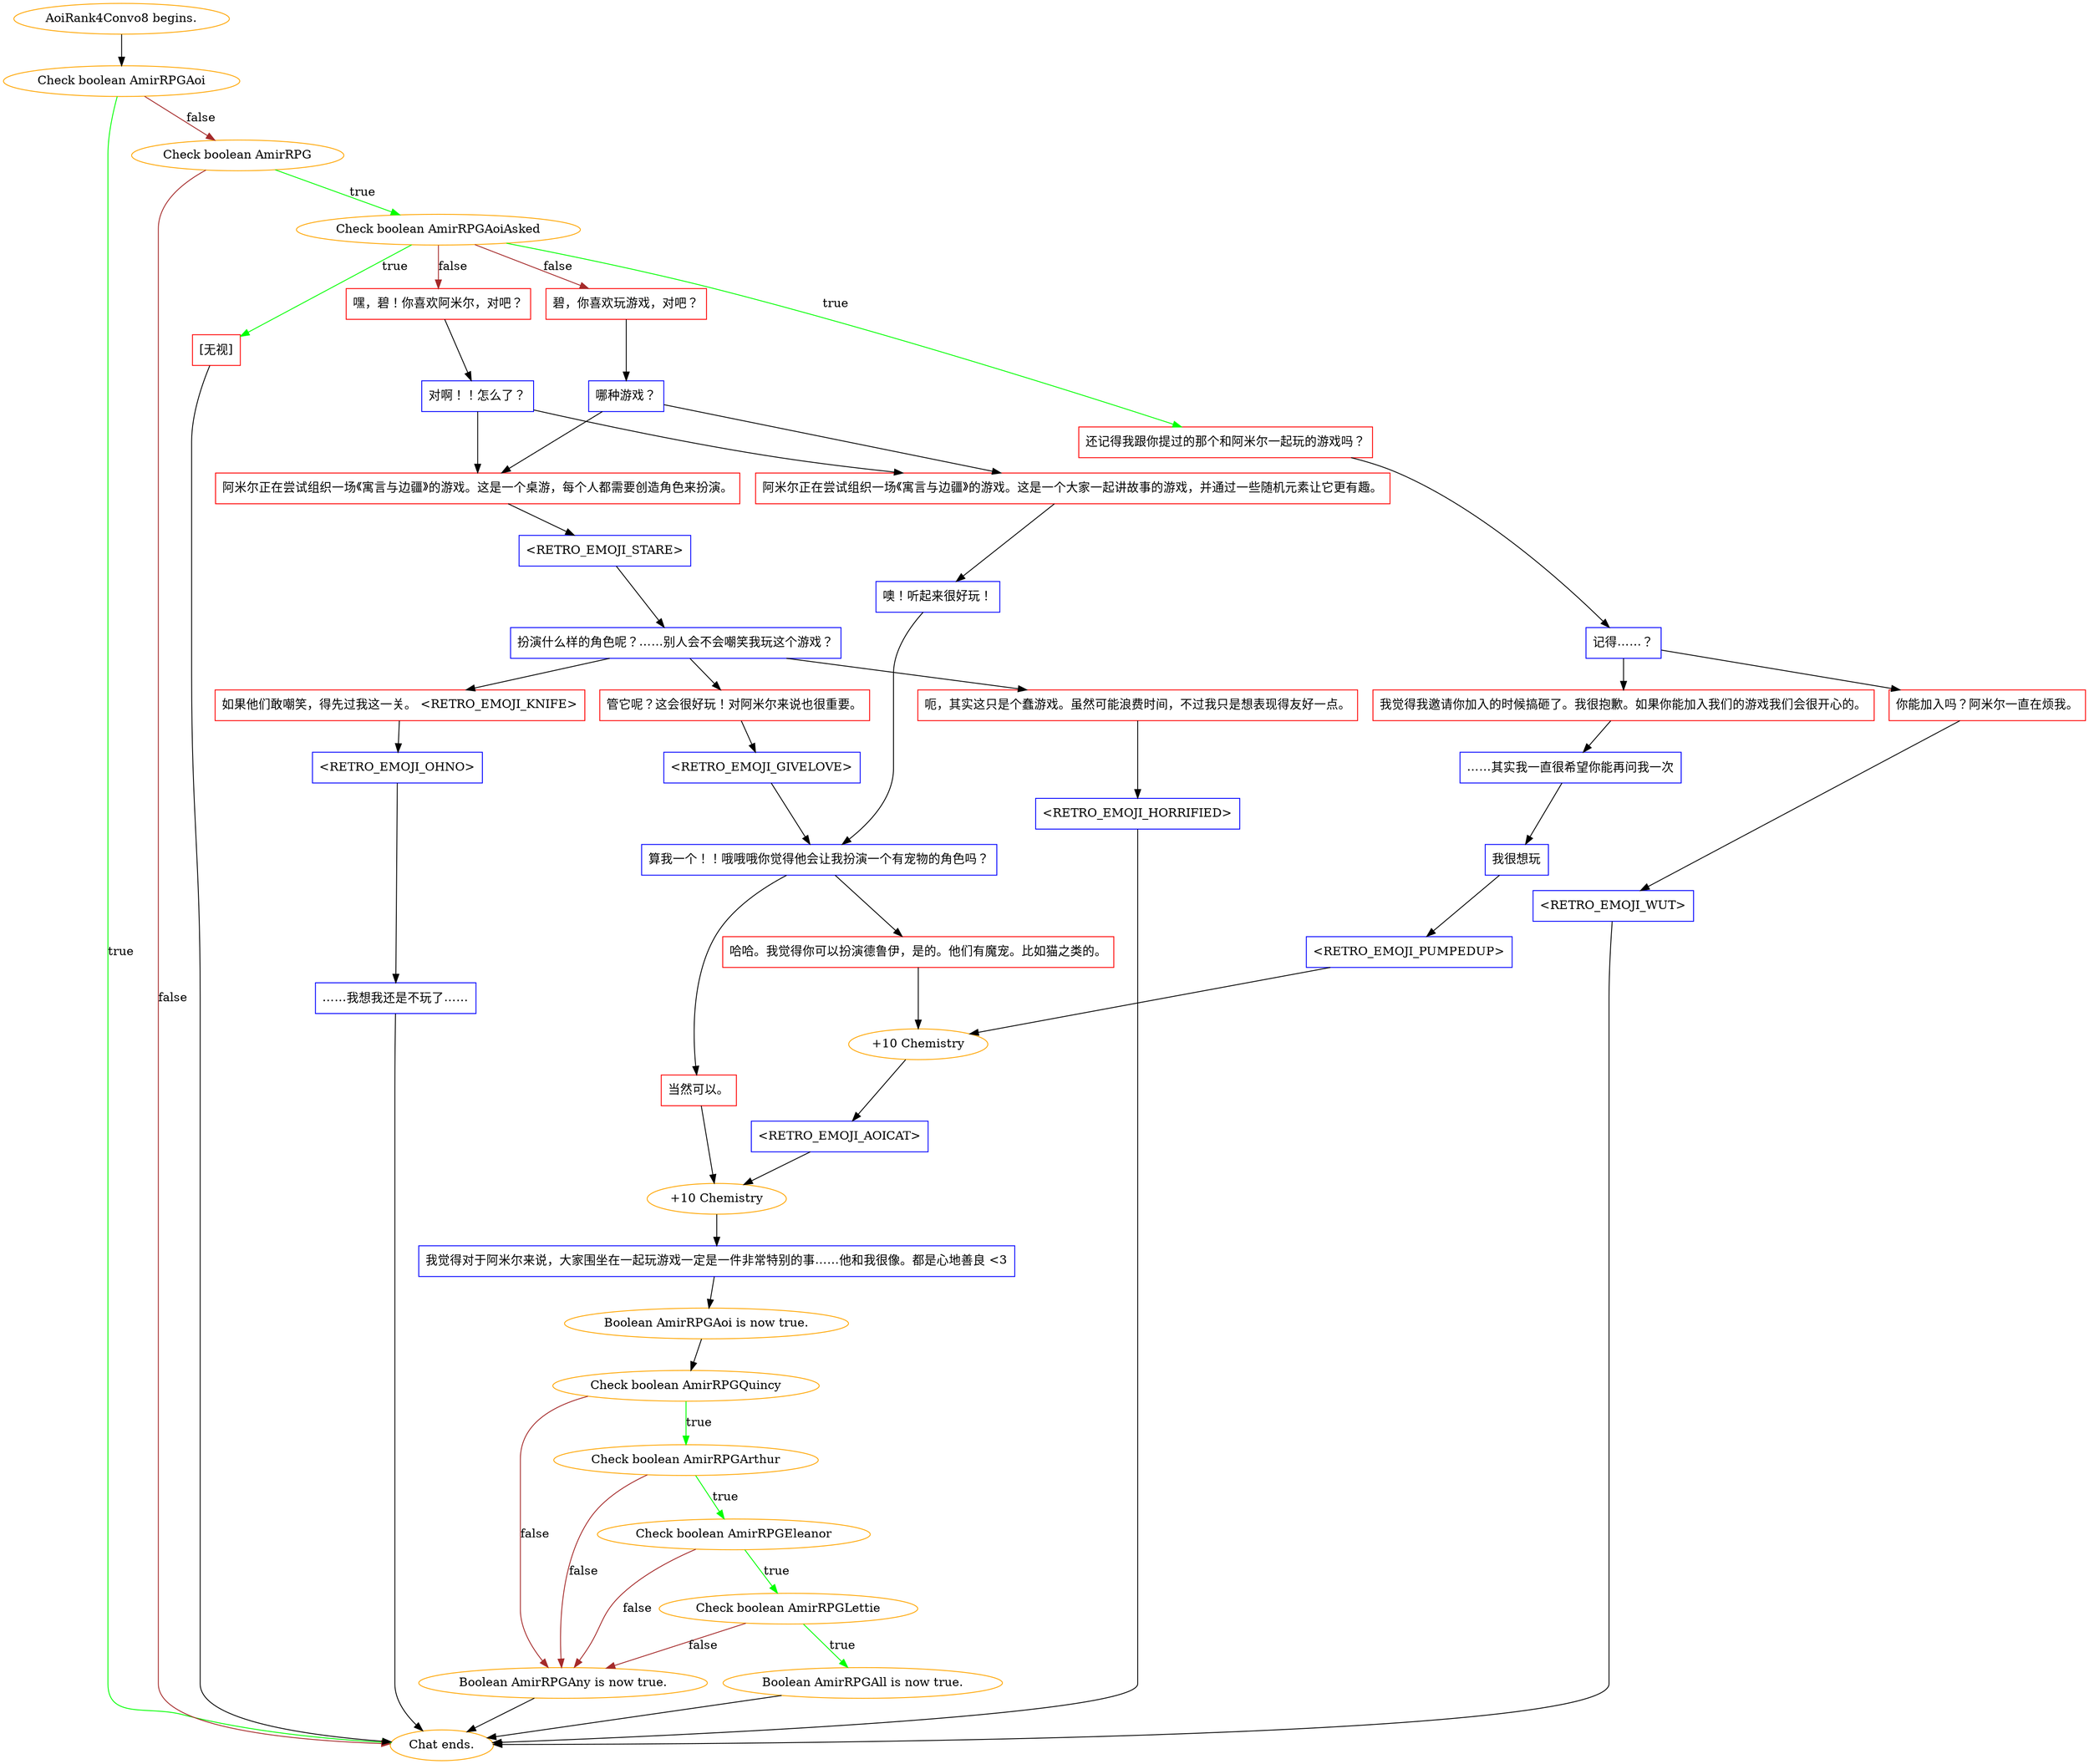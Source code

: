 digraph {
	"AoiRank4Convo8 begins." [color=orange];
		"AoiRank4Convo8 begins." -> j898937519;
	j898937519 [label="Check boolean AmirRPGAoi",color=orange];
		j898937519 -> "Chat ends." [label=true,color=green];
		j898937519 -> j3050584205 [label=false,color=brown];
	"Chat ends." [color=orange];
	j3050584205 [label="Check boolean AmirRPG",color=orange];
		j3050584205 -> j3798034211 [label=true,color=green];
		j3050584205 -> "Chat ends." [label=false,color=brown];
	j3798034211 [label="Check boolean AmirRPGAoiAsked",color=orange];
		j3798034211 -> j549677411 [label=true,color=green];
		j3798034211 -> j2424094220 [label=true,color=green];
		j3798034211 -> j2211344631 [label=false,color=brown];
		j3798034211 -> j4042015567 [label=false,color=brown];
	j549677411 [label="还记得我跟你提过的那个和阿米尔一起玩的游戏吗？",shape=box,color=red];
		j549677411 -> j836926432;
	j2424094220 [label="[无视]",shape=box,color=red];
		j2424094220 -> "Chat ends.";
	j2211344631 [label="嘿，碧！你喜欢阿米尔，对吧？",shape=box,color=red];
		j2211344631 -> j2902780507;
	j4042015567 [label="碧，你喜欢玩游戏，对吧？",shape=box,color=red];
		j4042015567 -> j3243513057;
	j836926432 [label="记得……？",shape=box,color=blue];
		j836926432 -> j3485543147;
		j836926432 -> j3001770458;
	j2902780507 [label="对啊！！怎么了？",shape=box,color=blue];
		j2902780507 -> j2244344523;
		j2902780507 -> j1959537545;
	j3243513057 [label="哪种游戏？",shape=box,color=blue];
		j3243513057 -> j2244344523;
		j3243513057 -> j1959537545;
	j3485543147 [label="我觉得我邀请你加入的时候搞砸了。我很抱歉。如果你能加入我们的游戏我们会很开心的。",shape=box,color=red];
		j3485543147 -> j2304900827;
	j3001770458 [label="你能加入吗？阿米尔一直在烦我。",shape=box,color=red];
		j3001770458 -> j3957335874;
	j2244344523 [label="阿米尔正在尝试组织一场《寓言与边疆》的游戏。这是一个桌游，每个人都需要创造角色来扮演。",shape=box,color=red];
		j2244344523 -> j701641219;
	j1959537545 [label="阿米尔正在尝试组织一场《寓言与边疆》的游戏。这是一个大家一起讲故事的游戏，并通过一些随机元素让它更有趣。",shape=box,color=red];
		j1959537545 -> j2214797435;
	j2304900827 [label="……其实我一直很希望你能再问我一次",shape=box,color=blue];
		j2304900827 -> j3708255557;
	j3957335874 [label="<RETRO_EMOJI_WUT>",shape=box,color=blue];
		j3957335874 -> "Chat ends.";
	j701641219 [label="<RETRO_EMOJI_STARE>",shape=box,color=blue];
		j701641219 -> j901536814;
	j2214797435 [label="噢！听起来很好玩！",shape=box,color=blue];
		j2214797435 -> j3206077134;
	j3708255557 [label="我很想玩",shape=box,color=blue];
		j3708255557 -> j390474855;
	j901536814 [label="扮演什么样的角色呢？……别人会不会嘲笑我玩这个游戏？",shape=box,color=blue];
		j901536814 -> j1867353625;
		j901536814 -> j2713033056;
		j901536814 -> j3344943788;
	j3206077134 [label="算我一个！！哦哦哦你觉得他会让我扮演一个有宠物的角色吗？",shape=box,color=blue];
		j3206077134 -> j2342223000;
		j3206077134 -> j3024223877;
	j390474855 [label="<RETRO_EMOJI_PUMPEDUP>",shape=box,color=blue];
		j390474855 -> j2910104763;
	j1867353625 [label="呃，其实这只是个蠢游戏。虽然可能浪费时间，不过我只是想表现得友好一点。",shape=box,color=red];
		j1867353625 -> j1160114699;
	j2713033056 [label="如果他们敢嘲笑，得先过我这一关。 <RETRO_EMOJI_KNIFE>",shape=box,color=red];
		j2713033056 -> j1846697461;
	j3344943788 [label="管它呢？这会很好玩！对阿米尔来说也很重要。",shape=box,color=red];
		j3344943788 -> j162204074;
	j2342223000 [label="哈哈。我觉得你可以扮演德鲁伊，是的。他们有魔宠。比如猫之类的。",shape=box,color=red];
		j2342223000 -> j2910104763;
	j3024223877 [label="当然可以。",shape=box,color=red];
		j3024223877 -> j662145825;
	j2910104763 [label="+10 Chemistry",color=orange];
		j2910104763 -> j2489918141;
	j1160114699 [label="<RETRO_EMOJI_HORRIFIED>",shape=box,color=blue];
		j1160114699 -> "Chat ends.";
	j1846697461 [label="<RETRO_EMOJI_OHNO>",shape=box,color=blue];
		j1846697461 -> j2166969677;
	j162204074 [label="<RETRO_EMOJI_GIVELOVE>",shape=box,color=blue];
		j162204074 -> j3206077134;
	j662145825 [label="+10 Chemistry",color=orange];
		j662145825 -> j230717215;
	j2489918141 [label="<RETRO_EMOJI_AOICAT>",shape=box,color=blue];
		j2489918141 -> j662145825;
	j2166969677 [label="……我想我还是不玩了……",shape=box,color=blue];
		j2166969677 -> "Chat ends.";
	j230717215 [label="我觉得对于阿米尔来说，大家围坐在一起玩游戏一定是一件非常特别的事……他和我很像。都是心地善良 <3",shape=box,color=blue];
		j230717215 -> j2166522801;
	j2166522801 [label="Boolean AmirRPGAoi is now true.",color=orange];
		j2166522801 -> j1687186872;
	j1687186872 [label="Check boolean AmirRPGQuincy",color=orange];
		j1687186872 -> j2937353572 [label=true,color=green];
		j1687186872 -> j1992773596 [label=false,color=brown];
	j2937353572 [label="Check boolean AmirRPGArthur",color=orange];
		j2937353572 -> j1760217149 [label=true,color=green];
		j2937353572 -> j1992773596 [label=false,color=brown];
	j1992773596 [label="Boolean AmirRPGAny is now true.",color=orange];
		j1992773596 -> "Chat ends.";
	j1760217149 [label="Check boolean AmirRPGEleanor",color=orange];
		j1760217149 -> j2625085541 [label=true,color=green];
		j1760217149 -> j1992773596 [label=false,color=brown];
	j2625085541 [label="Check boolean AmirRPGLettie",color=orange];
		j2625085541 -> j2677000302 [label=true,color=green];
		j2625085541 -> j1992773596 [label=false,color=brown];
	j2677000302 [label="Boolean AmirRPGAll is now true.",color=orange];
		j2677000302 -> "Chat ends.";
}